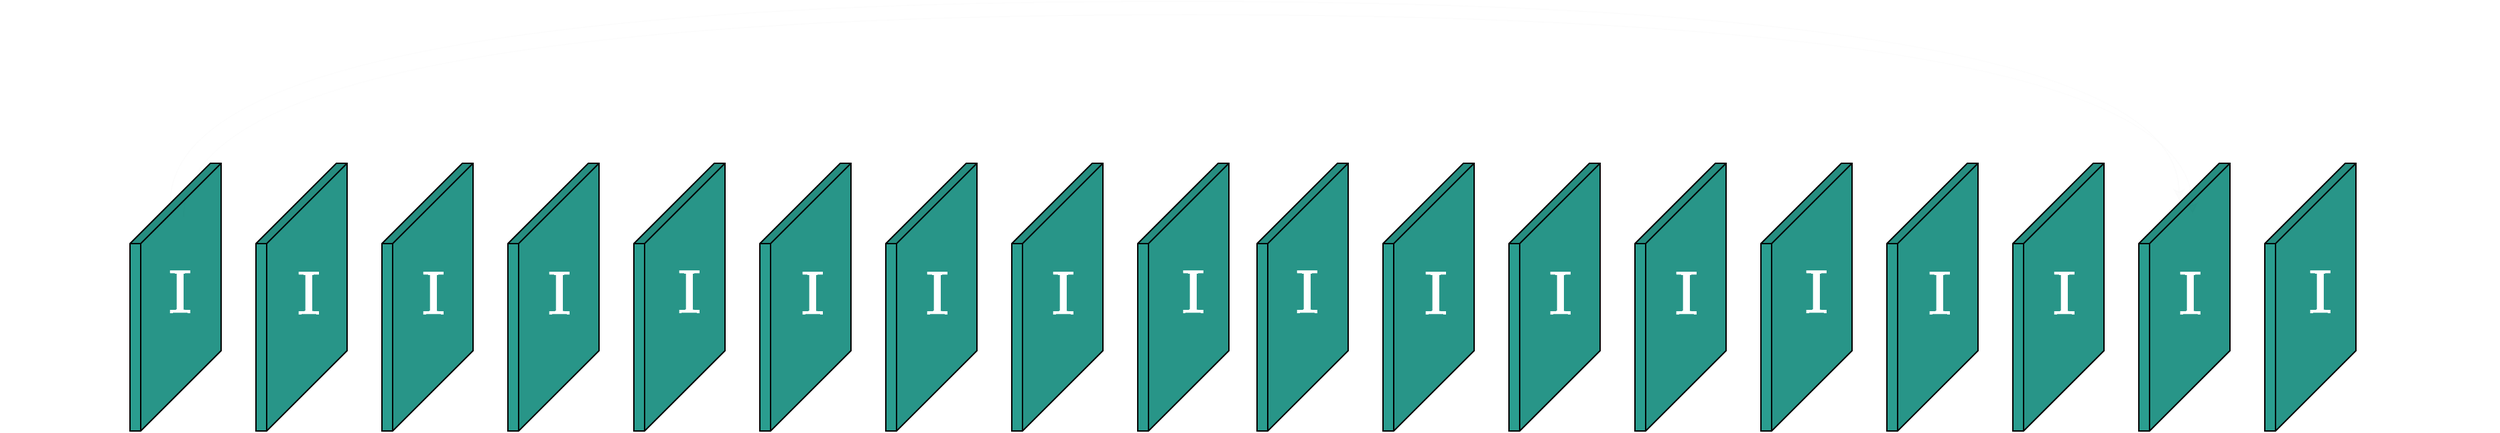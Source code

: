 <mxfile version="15.6.5" type="device"><diagram id="3dQZ1ZNckNjvSsRcCXoY" name="Page-1"><mxGraphModel dx="1678" dy="875" grid="0" gridSize="10" guides="1" tooltips="1" connect="1" arrows="1" fold="1" page="0" pageScale="1" pageWidth="827" pageHeight="1169" math="1" shadow="0"><root><mxCell id="0"/><mxCell id="1" parent="0"/><mxCell id="osq_34QOC_VwRBpITPw3-1" value="" style="group;" parent="1" vertex="1" connectable="0"><mxGeometry x="252" y="125" width="68" height="200" as="geometry"/></mxCell><mxCell id="osq_34QOC_VwRBpITPw3-2" value="" style="shape=cube;whiteSpace=wrap;html=1;boundedLbl=1;backgroundOutline=1;darkOpacity=0.05;darkOpacity2=0.1;size=60;direction=south;perimeterSpacing=0;shadow=0;sketch=0;strokeWidth=1;fillColor=#2A9D8F;strokeColor=default;fontColor=default;" parent="osq_34QOC_VwRBpITPw3-1" vertex="1"><mxGeometry width="68" height="200" as="geometry"/></mxCell><mxCell id="osq_34QOC_VwRBpITPw3-3" value="&lt;span style=&quot;font-size: 39px&quot;&gt;$$\mathrm{I}$$&lt;/span&gt;" style="text;html=1;strokeColor=none;fillColor=none;align=center;verticalAlign=middle;whiteSpace=wrap;rounded=0;fontColor=#FFFFFF;" parent="osq_34QOC_VwRBpITPw3-1" vertex="1"><mxGeometry x="15.5" y="75" width="46" height="50" as="geometry"/></mxCell><mxCell id="osq_34QOC_VwRBpITPw3-4" value="" style="group;strokeWidth=1;" parent="1" vertex="1" connectable="0"><mxGeometry x="346" y="125" width="68" height="200" as="geometry"/></mxCell><mxCell id="osq_34QOC_VwRBpITPw3-5" value="" style="shape=cube;whiteSpace=wrap;html=1;boundedLbl=1;backgroundOutline=1;darkOpacity=0.05;darkOpacity2=0.1;size=60;direction=south;perimeterSpacing=0;shadow=0;sketch=0;strokeWidth=1;fillColor=#2A9D8F;strokeColor=default;fontColor=default;" parent="osq_34QOC_VwRBpITPw3-4" vertex="1"><mxGeometry width="68" height="200" as="geometry"/></mxCell><mxCell id="osq_34QOC_VwRBpITPw3-6" value="&lt;span style=&quot;font-size: 39px&quot;&gt;$$\mathrm{I}$$&lt;/span&gt;" style="text;html=1;strokeColor=none;fillColor=none;align=center;verticalAlign=middle;whiteSpace=wrap;rounded=0;fontColor=#FFFFFF;" parent="osq_34QOC_VwRBpITPw3-4" vertex="1"><mxGeometry x="15" y="75" width="46" height="50" as="geometry"/></mxCell><mxCell id="osq_34QOC_VwRBpITPw3-7" value="" style="group;" parent="1" vertex="1" connectable="0"><mxGeometry x="440" y="125" width="68" height="200" as="geometry"/></mxCell><mxCell id="osq_34QOC_VwRBpITPw3-8" value="" style="shape=cube;whiteSpace=wrap;html=1;boundedLbl=1;backgroundOutline=1;darkOpacity=0.05;darkOpacity2=0.1;size=60;direction=south;perimeterSpacing=0;shadow=0;sketch=0;strokeWidth=1;fillColor=#2A9D8F;strokeColor=default;fontColor=default;" parent="osq_34QOC_VwRBpITPw3-7" vertex="1"><mxGeometry width="68" height="200" as="geometry"/></mxCell><mxCell id="osq_34QOC_VwRBpITPw3-9" value="&lt;span style=&quot;font-size: 39px&quot;&gt;$$\mathrm{I}$$&lt;/span&gt;" style="text;html=1;strokeColor=none;fillColor=none;align=center;verticalAlign=middle;whiteSpace=wrap;rounded=0;fontColor=#FFFFFF;" parent="osq_34QOC_VwRBpITPw3-7" vertex="1"><mxGeometry x="15" y="75" width="46" height="50" as="geometry"/></mxCell><mxCell id="osq_34QOC_VwRBpITPw3-10" value="" style="group" parent="1" vertex="1" connectable="0"><mxGeometry x="534" y="125" width="68" height="200" as="geometry"/></mxCell><mxCell id="osq_34QOC_VwRBpITPw3-11" value="" style="shape=cube;whiteSpace=wrap;html=1;boundedLbl=1;backgroundOutline=1;darkOpacity=0.05;darkOpacity2=0.1;size=60;direction=south;perimeterSpacing=0;shadow=0;sketch=0;strokeWidth=1;fillColor=#2A9D8F;strokeColor=default;fontColor=default;" parent="osq_34QOC_VwRBpITPw3-10" vertex="1"><mxGeometry width="68" height="200" as="geometry"/></mxCell><mxCell id="osq_34QOC_VwRBpITPw3-12" value="&lt;span style=&quot;font-size: 39px&quot;&gt;$$\mathrm{I}$$&lt;/span&gt;" style="text;html=1;strokeColor=none;fillColor=none;align=center;verticalAlign=middle;whiteSpace=wrap;rounded=0;fontColor=#FFFFFF;" parent="osq_34QOC_VwRBpITPw3-10" vertex="1"><mxGeometry x="18" y="74" width="46" height="50" as="geometry"/></mxCell><mxCell id="osq_34QOC_VwRBpITPw3-13" value="" style="group" parent="1" vertex="1" connectable="0"><mxGeometry x="158" y="125" width="68" height="200" as="geometry"/></mxCell><mxCell id="osq_34QOC_VwRBpITPw3-14" value="" style="shape=cube;whiteSpace=wrap;html=1;boundedLbl=1;backgroundOutline=1;darkOpacity=0.05;darkOpacity2=0.1;size=60;direction=south;perimeterSpacing=0;shadow=0;sketch=0;strokeWidth=1;fillColor=#2A9D8F;" parent="osq_34QOC_VwRBpITPw3-13" vertex="1"><mxGeometry width="68" height="200" as="geometry"/></mxCell><mxCell id="osq_34QOC_VwRBpITPw3-15" value="&lt;font style=&quot;font-size: 39px&quot;&gt;$$\mathrm{I}$$&lt;/font&gt;" style="text;html=1;strokeColor=none;fillColor=none;align=center;verticalAlign=middle;whiteSpace=wrap;rounded=0;fontColor=#FFFFFF;" parent="osq_34QOC_VwRBpITPw3-13" vertex="1"><mxGeometry x="14" y="74" width="46" height="50" as="geometry"/></mxCell><mxCell id="osq_34QOC_VwRBpITPw3-23" value="" style="group;" parent="1" vertex="1" connectable="0"><mxGeometry x="628" y="125" width="68" height="200" as="geometry"/></mxCell><mxCell id="osq_34QOC_VwRBpITPw3-24" value="" style="shape=cube;whiteSpace=wrap;html=1;boundedLbl=1;backgroundOutline=1;darkOpacity=0.05;darkOpacity2=0.1;size=60;direction=south;perimeterSpacing=0;shadow=0;sketch=0;strokeWidth=1;fillColor=#2A9D8F;strokeColor=default;fontColor=default;" parent="osq_34QOC_VwRBpITPw3-23" vertex="1"><mxGeometry width="68" height="200" as="geometry"/></mxCell><mxCell id="osq_34QOC_VwRBpITPw3-25" value="&lt;span style=&quot;font-size: 39px&quot;&gt;$$\mathrm{I}$$&lt;/span&gt;" style="text;html=1;strokeColor=none;fillColor=none;align=center;verticalAlign=middle;whiteSpace=wrap;rounded=0;fontColor=#FFFFFF;" parent="osq_34QOC_VwRBpITPw3-23" vertex="1"><mxGeometry x="15.5" y="75" width="46" height="50" as="geometry"/></mxCell><mxCell id="osq_34QOC_VwRBpITPw3-26" value="" style="group;" parent="1" vertex="1" connectable="0"><mxGeometry x="722" y="125" width="68" height="200" as="geometry"/></mxCell><mxCell id="osq_34QOC_VwRBpITPw3-27" value="" style="shape=cube;whiteSpace=wrap;html=1;boundedLbl=1;backgroundOutline=1;darkOpacity=0.05;darkOpacity2=0.1;size=60;direction=south;perimeterSpacing=0;shadow=0;sketch=0;strokeWidth=1;fillColor=#2A9D8F;strokeColor=default;fontColor=default;" parent="osq_34QOC_VwRBpITPw3-26" vertex="1"><mxGeometry width="68" height="200" as="geometry"/></mxCell><mxCell id="osq_34QOC_VwRBpITPw3-28" value="&lt;span style=&quot;font-size: 39px&quot;&gt;$$\mathrm{I}$$&lt;/span&gt;" style="text;html=1;strokeColor=none;fillColor=none;align=center;verticalAlign=middle;whiteSpace=wrap;rounded=0;fontColor=#FFFFFF;" parent="osq_34QOC_VwRBpITPw3-26" vertex="1"><mxGeometry x="15" y="75" width="46" height="50" as="geometry"/></mxCell><mxCell id="osq_34QOC_VwRBpITPw3-29" value="" style="group;" parent="1" vertex="1" connectable="0"><mxGeometry x="816" y="125" width="68" height="200" as="geometry"/></mxCell><mxCell id="osq_34QOC_VwRBpITPw3-30" value="" style="shape=cube;whiteSpace=wrap;html=1;boundedLbl=1;backgroundOutline=1;darkOpacity=0.05;darkOpacity2=0.1;size=60;direction=south;perimeterSpacing=0;shadow=0;sketch=0;strokeWidth=1;fillColor=#2A9D8F;strokeColor=default;fontColor=default;" parent="osq_34QOC_VwRBpITPw3-29" vertex="1"><mxGeometry width="68" height="200" as="geometry"/></mxCell><mxCell id="osq_34QOC_VwRBpITPw3-31" value="&lt;span style=&quot;font-size: 39px&quot;&gt;$$\mathrm{I}$$&lt;/span&gt;" style="text;html=1;strokeColor=none;fillColor=none;align=center;verticalAlign=middle;whiteSpace=wrap;rounded=0;fontColor=#FFFFFF;" parent="osq_34QOC_VwRBpITPw3-29" vertex="1"><mxGeometry x="15" y="75" width="46" height="50" as="geometry"/></mxCell><mxCell id="osq_34QOC_VwRBpITPw3-32" value="" style="group" parent="1" vertex="1" connectable="0"><mxGeometry x="910" y="125" width="68" height="200" as="geometry"/></mxCell><mxCell id="osq_34QOC_VwRBpITPw3-33" value="" style="shape=cube;whiteSpace=wrap;html=1;boundedLbl=1;backgroundOutline=1;darkOpacity=0.05;darkOpacity2=0.1;size=60;direction=south;perimeterSpacing=0;shadow=0;sketch=0;strokeWidth=1;fillColor=#2A9D8F;strokeColor=default;fontColor=default;" parent="osq_34QOC_VwRBpITPw3-32" vertex="1"><mxGeometry width="68" height="200" as="geometry"/></mxCell><mxCell id="osq_34QOC_VwRBpITPw3-34" value="&lt;span style=&quot;font-size: 39px&quot;&gt;$$\mathrm{I}$$&lt;/span&gt;" style="text;html=1;strokeColor=none;fillColor=none;align=center;verticalAlign=middle;whiteSpace=wrap;rounded=0;fontColor=#FFFFFF;" parent="osq_34QOC_VwRBpITPw3-32" vertex="1"><mxGeometry x="18" y="74" width="46" height="50" as="geometry"/></mxCell><mxCell id="Ijl5n3p-kJoXXGl5Kfnm-44" value="" style="group;fontColor=default;" vertex="1" connectable="0" parent="1"><mxGeometry x="1093" y="125" width="68" height="200" as="geometry"/></mxCell><mxCell id="Ijl5n3p-kJoXXGl5Kfnm-45" value="" style="shape=cube;whiteSpace=wrap;html=1;boundedLbl=1;backgroundOutline=1;darkOpacity=0.05;darkOpacity2=0.1;size=60;direction=south;perimeterSpacing=0;shadow=0;sketch=0;strokeWidth=1;fillColor=#2A9D8F;fontColor=default;strokeColor=default;" vertex="1" parent="Ijl5n3p-kJoXXGl5Kfnm-44"><mxGeometry width="68" height="200" as="geometry"/></mxCell><mxCell id="Ijl5n3p-kJoXXGl5Kfnm-46" value="&lt;span style=&quot;color: rgb(255 , 255 , 255) ; font-size: 39px&quot;&gt;$$\mathrm{I}$$&lt;/span&gt;" style="text;html=1;strokeColor=none;fillColor=none;align=center;verticalAlign=middle;whiteSpace=wrap;rounded=0;fontColor=default;" vertex="1" parent="Ijl5n3p-kJoXXGl5Kfnm-44"><mxGeometry x="15.5" y="75" width="46" height="50" as="geometry"/></mxCell><mxCell id="Ijl5n3p-kJoXXGl5Kfnm-47" value="" style="group;strokeWidth=1;fontColor=default;" vertex="1" connectable="0" parent="1"><mxGeometry x="1187" y="125" width="68" height="200" as="geometry"/></mxCell><mxCell id="Ijl5n3p-kJoXXGl5Kfnm-48" value="" style="shape=cube;whiteSpace=wrap;html=1;boundedLbl=1;backgroundOutline=1;darkOpacity=0.05;darkOpacity2=0.1;size=60;direction=south;perimeterSpacing=0;shadow=0;sketch=0;strokeWidth=1;fillColor=#2A9D8F;fontColor=default;strokeColor=default;" vertex="1" parent="Ijl5n3p-kJoXXGl5Kfnm-47"><mxGeometry width="68" height="200" as="geometry"/></mxCell><mxCell id="Ijl5n3p-kJoXXGl5Kfnm-49" value="&lt;span style=&quot;color: rgb(255 , 255 , 255) ; font-size: 39px&quot;&gt;$$\mathrm{I}$$&lt;/span&gt;" style="text;html=1;strokeColor=none;fillColor=none;align=center;verticalAlign=middle;whiteSpace=wrap;rounded=0;fontColor=default;" vertex="1" parent="Ijl5n3p-kJoXXGl5Kfnm-47"><mxGeometry x="15" y="75" width="46" height="50" as="geometry"/></mxCell><mxCell id="Ijl5n3p-kJoXXGl5Kfnm-50" value="" style="group;fontColor=default;" vertex="1" connectable="0" parent="1"><mxGeometry x="1281" y="125" width="68" height="200" as="geometry"/></mxCell><mxCell id="Ijl5n3p-kJoXXGl5Kfnm-51" value="" style="shape=cube;whiteSpace=wrap;html=1;boundedLbl=1;backgroundOutline=1;darkOpacity=0.05;darkOpacity2=0.1;size=60;direction=south;perimeterSpacing=0;shadow=0;sketch=0;strokeWidth=1;fillColor=#2A9D8F;fontColor=default;strokeColor=default;" vertex="1" parent="Ijl5n3p-kJoXXGl5Kfnm-50"><mxGeometry width="68" height="200" as="geometry"/></mxCell><mxCell id="Ijl5n3p-kJoXXGl5Kfnm-52" value="&lt;span style=&quot;color: rgb(255 , 255 , 255) ; font-size: 39px&quot;&gt;$$\mathrm{I}$$&lt;/span&gt;" style="text;html=1;strokeColor=none;fillColor=none;align=center;verticalAlign=middle;whiteSpace=wrap;rounded=0;fontColor=default;" vertex="1" parent="Ijl5n3p-kJoXXGl5Kfnm-50"><mxGeometry x="15" y="75" width="46" height="50" as="geometry"/></mxCell><mxCell id="Ijl5n3p-kJoXXGl5Kfnm-53" value="" style="group;fontColor=default;" vertex="1" connectable="0" parent="1"><mxGeometry x="1375" y="125" width="68" height="200" as="geometry"/></mxCell><mxCell id="Ijl5n3p-kJoXXGl5Kfnm-54" value="" style="shape=cube;whiteSpace=wrap;html=1;boundedLbl=1;backgroundOutline=1;darkOpacity=0.05;darkOpacity2=0.1;size=60;direction=south;perimeterSpacing=0;shadow=0;sketch=0;strokeWidth=1;fillColor=#2A9D8F;fontColor=default;strokeColor=default;" vertex="1" parent="Ijl5n3p-kJoXXGl5Kfnm-53"><mxGeometry width="68" height="200" as="geometry"/></mxCell><mxCell id="Ijl5n3p-kJoXXGl5Kfnm-55" value="&lt;span style=&quot;color: rgb(255 , 255 , 255) ; font-size: 39px&quot;&gt;$$\mathrm{I}$$&lt;/span&gt;" style="text;html=1;strokeColor=none;fillColor=none;align=center;verticalAlign=middle;whiteSpace=wrap;rounded=0;fontColor=default;" vertex="1" parent="Ijl5n3p-kJoXXGl5Kfnm-53"><mxGeometry x="18" y="74" width="46" height="50" as="geometry"/></mxCell><mxCell id="Ijl5n3p-kJoXXGl5Kfnm-56" value="" style="group;fontColor=default;" vertex="1" connectable="0" parent="1"><mxGeometry x="999" y="125" width="68" height="200" as="geometry"/></mxCell><mxCell id="Ijl5n3p-kJoXXGl5Kfnm-57" value="" style="shape=cube;whiteSpace=wrap;html=1;boundedLbl=1;backgroundOutline=1;darkOpacity=0.05;darkOpacity2=0.1;size=60;direction=south;perimeterSpacing=0;shadow=0;sketch=0;strokeWidth=1;fillColor=#2A9D8F;fontColor=default;strokeColor=default;" vertex="1" parent="Ijl5n3p-kJoXXGl5Kfnm-56"><mxGeometry width="68" height="200" as="geometry"/></mxCell><mxCell id="Ijl5n3p-kJoXXGl5Kfnm-58" value="&lt;span style=&quot;color: rgb(255 , 255 , 255) ; font-size: 39px&quot;&gt;$$\mathrm{I}$$&lt;/span&gt;" style="text;html=1;strokeColor=none;fillColor=none;align=center;verticalAlign=middle;whiteSpace=wrap;rounded=0;fontColor=default;" vertex="1" parent="Ijl5n3p-kJoXXGl5Kfnm-56"><mxGeometry x="14" y="74" width="46" height="50" as="geometry"/></mxCell><mxCell id="Ijl5n3p-kJoXXGl5Kfnm-66" value="" style="group;fontColor=default;" vertex="1" connectable="0" parent="1"><mxGeometry x="1469" y="125" width="68" height="200" as="geometry"/></mxCell><mxCell id="Ijl5n3p-kJoXXGl5Kfnm-67" value="" style="shape=cube;whiteSpace=wrap;html=1;boundedLbl=1;backgroundOutline=1;darkOpacity=0.05;darkOpacity2=0.1;size=60;direction=south;perimeterSpacing=0;shadow=0;sketch=0;strokeWidth=1;fillColor=#2A9D8F;fontColor=default;strokeColor=default;" vertex="1" parent="Ijl5n3p-kJoXXGl5Kfnm-66"><mxGeometry width="68" height="200" as="geometry"/></mxCell><mxCell id="Ijl5n3p-kJoXXGl5Kfnm-68" value="&lt;span style=&quot;color: rgb(255 , 255 , 255) ; font-size: 39px&quot;&gt;$$\mathrm{I}$$&lt;/span&gt;" style="text;html=1;strokeColor=none;fillColor=none;align=center;verticalAlign=middle;whiteSpace=wrap;rounded=0;fontColor=default;" vertex="1" parent="Ijl5n3p-kJoXXGl5Kfnm-66"><mxGeometry x="15.5" y="75" width="46" height="50" as="geometry"/></mxCell><mxCell id="Ijl5n3p-kJoXXGl5Kfnm-69" value="" style="group;fontColor=default;" vertex="1" connectable="0" parent="1"><mxGeometry x="1563" y="125" width="68" height="200" as="geometry"/></mxCell><mxCell id="Ijl5n3p-kJoXXGl5Kfnm-70" value="" style="shape=cube;whiteSpace=wrap;html=1;boundedLbl=1;backgroundOutline=1;darkOpacity=0.05;darkOpacity2=0.1;size=60;direction=south;perimeterSpacing=0;shadow=0;sketch=0;strokeWidth=1;fillColor=#2A9D8F;fontColor=default;strokeColor=default;" vertex="1" parent="Ijl5n3p-kJoXXGl5Kfnm-69"><mxGeometry width="68" height="200" as="geometry"/></mxCell><mxCell id="Ijl5n3p-kJoXXGl5Kfnm-71" value="&lt;span style=&quot;color: rgb(255 , 255 , 255) ; font-size: 39px&quot;&gt;$$\mathrm{I}$$&lt;/span&gt;" style="text;html=1;strokeColor=none;fillColor=none;align=center;verticalAlign=middle;whiteSpace=wrap;rounded=0;fontColor=default;" vertex="1" parent="Ijl5n3p-kJoXXGl5Kfnm-69"><mxGeometry x="15" y="75" width="46" height="50" as="geometry"/></mxCell><mxCell id="Ijl5n3p-kJoXXGl5Kfnm-72" value="" style="group;fontColor=default;" vertex="1" connectable="0" parent="1"><mxGeometry x="1657" y="125" width="68" height="200" as="geometry"/></mxCell><mxCell id="Ijl5n3p-kJoXXGl5Kfnm-73" value="" style="shape=cube;whiteSpace=wrap;html=1;boundedLbl=1;backgroundOutline=1;darkOpacity=0.05;darkOpacity2=0.1;size=60;direction=south;perimeterSpacing=0;shadow=0;sketch=0;strokeWidth=1;fillColor=#2A9D8F;fontColor=default;strokeColor=default;" vertex="1" parent="Ijl5n3p-kJoXXGl5Kfnm-72"><mxGeometry width="68" height="200" as="geometry"/></mxCell><mxCell id="Ijl5n3p-kJoXXGl5Kfnm-74" value="&lt;span style=&quot;color: rgb(255 , 255 , 255) ; font-size: 39px&quot;&gt;$$\mathrm{I}$$&lt;/span&gt;" style="text;html=1;strokeColor=none;fillColor=none;align=center;verticalAlign=middle;whiteSpace=wrap;rounded=0;fontColor=default;" vertex="1" parent="Ijl5n3p-kJoXXGl5Kfnm-72"><mxGeometry x="15" y="75" width="46" height="50" as="geometry"/></mxCell><mxCell id="Ijl5n3p-kJoXXGl5Kfnm-75" value="" style="group;fontColor=default;" vertex="1" connectable="0" parent="1"><mxGeometry x="1751" y="125" width="68" height="200" as="geometry"/></mxCell><mxCell id="Ijl5n3p-kJoXXGl5Kfnm-76" value="" style="shape=cube;whiteSpace=wrap;html=1;boundedLbl=1;backgroundOutline=1;darkOpacity=0.05;darkOpacity2=0.1;size=60;direction=south;perimeterSpacing=0;shadow=0;sketch=0;strokeWidth=1;fillColor=#2A9D8F;fontColor=default;" vertex="1" parent="Ijl5n3p-kJoXXGl5Kfnm-75"><mxGeometry width="68" height="200" as="geometry"/></mxCell><mxCell id="Ijl5n3p-kJoXXGl5Kfnm-77" value="&lt;font style=&quot;font-size: 39px&quot; color=&quot;#ffffff&quot;&gt;$$\mathrm{I}$$&lt;/font&gt;" style="text;html=1;strokeColor=none;fillColor=none;align=center;verticalAlign=middle;whiteSpace=wrap;rounded=0;fontColor=default;" vertex="1" parent="Ijl5n3p-kJoXXGl5Kfnm-75"><mxGeometry x="18" y="74" width="46" height="50" as="geometry"/></mxCell><mxCell id="Ijl5n3p-kJoXXGl5Kfnm-86" style="edgeStyle=orthogonalEdgeStyle;orthogonalLoop=1;jettySize=auto;html=1;entryX=0;entryY=0;entryDx=30;entryDy=38;entryPerimeter=0;labelBackgroundColor=default;fontColor=default;strokeColor=default;curved=1;exitX=0;exitY=0;exitDx=30;exitDy=38;exitPerimeter=0;opacity=1;" edge="1" parent="1"><mxGeometry relative="1" as="geometry"><mxPoint x="188" y="155" as="sourcePoint"/><mxPoint x="1687" y="153" as="targetPoint"/><Array as="points"><mxPoint x="188" y="4"/><mxPoint x="1687" y="4"/></Array></mxGeometry></mxCell><mxCell id="Ijl5n3p-kJoXXGl5Kfnm-87" style="edgeStyle=orthogonalEdgeStyle;orthogonalLoop=1;jettySize=auto;html=1;entryX=0;entryY=0;entryDx=30;entryDy=38;entryPerimeter=0;labelBackgroundColor=default;fontColor=default;strokeColor=default;curved=1;exitX=0;exitY=0;exitDx=30;exitDy=38;exitPerimeter=0;opacity=1;" edge="1" parent="1"><mxGeometry relative="1" as="geometry"><mxPoint x="198" y="165" as="sourcePoint"/><mxPoint x="1697" y="163" as="targetPoint"/><Array as="points"><mxPoint x="198" y="14"/><mxPoint x="1697" y="14"/></Array></mxGeometry></mxCell></root></mxGraphModel></diagram></mxfile>